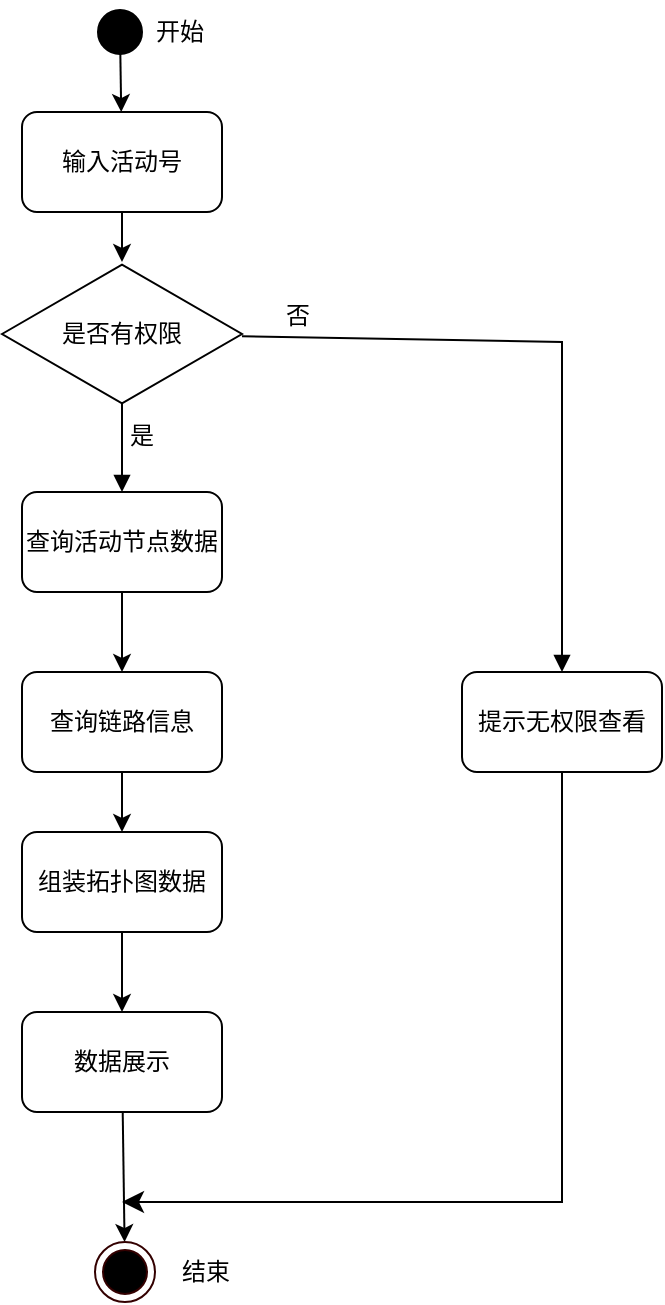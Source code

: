 <mxfile version="21.3.3" type="github">
  <diagram name="第 1 页" id="1V1sE6A911Y9fn_DtB_x">
    <mxGraphModel dx="984" dy="584" grid="1" gridSize="10" guides="1" tooltips="1" connect="1" arrows="1" fold="1" page="1" pageScale="1" pageWidth="827" pageHeight="1169" math="0" shadow="0">
      <root>
        <mxCell id="0" />
        <mxCell id="1" parent="0" />
        <mxCell id="4rBUBjm7q3Io2zrLkCTQ-1" value="输入活动号" style="rounded=1;whiteSpace=wrap;html=1;" vertex="1" parent="1">
          <mxGeometry x="380" y="125" width="100" height="50" as="geometry" />
        </mxCell>
        <mxCell id="4rBUBjm7q3Io2zrLkCTQ-2" value="是否有权限" style="html=1;whiteSpace=wrap;aspect=fixed;shape=isoRectangle;" vertex="1" parent="1">
          <mxGeometry x="370" y="200" width="120" height="72" as="geometry" />
        </mxCell>
        <mxCell id="4rBUBjm7q3Io2zrLkCTQ-3" value="查询活动节点数据" style="rounded=1;whiteSpace=wrap;html=1;" vertex="1" parent="1">
          <mxGeometry x="380" y="315" width="100" height="50" as="geometry" />
        </mxCell>
        <mxCell id="4rBUBjm7q3Io2zrLkCTQ-4" value="查询链路信息" style="rounded=1;whiteSpace=wrap;html=1;" vertex="1" parent="1">
          <mxGeometry x="380" y="405" width="100" height="50" as="geometry" />
        </mxCell>
        <mxCell id="4rBUBjm7q3Io2zrLkCTQ-5" value="组装拓扑图数据" style="rounded=1;whiteSpace=wrap;html=1;" vertex="1" parent="1">
          <mxGeometry x="380" y="485" width="100" height="50" as="geometry" />
        </mxCell>
        <mxCell id="4rBUBjm7q3Io2zrLkCTQ-6" value="数据展示" style="rounded=1;whiteSpace=wrap;html=1;" vertex="1" parent="1">
          <mxGeometry x="380" y="575" width="100" height="50" as="geometry" />
        </mxCell>
        <mxCell id="4rBUBjm7q3Io2zrLkCTQ-7" value="提示无权限查看" style="rounded=1;whiteSpace=wrap;html=1;" vertex="1" parent="1">
          <mxGeometry x="600" y="405" width="100" height="50" as="geometry" />
        </mxCell>
        <mxCell id="4rBUBjm7q3Io2zrLkCTQ-8" value="" style="endArrow=classic;html=1;rounded=0;exitX=0;exitY=0.5;exitDx=0;exitDy=0;" edge="1" parent="1" source="4rBUBjm7q3Io2zrLkCTQ-18" target="4rBUBjm7q3Io2zrLkCTQ-1">
          <mxGeometry width="50" height="50" relative="1" as="geometry">
            <mxPoint x="430" y="100" as="sourcePoint" />
            <mxPoint x="440" y="420" as="targetPoint" />
          </mxGeometry>
        </mxCell>
        <mxCell id="4rBUBjm7q3Io2zrLkCTQ-9" value="" style="endArrow=classic;html=1;rounded=0;" edge="1" parent="1" source="4rBUBjm7q3Io2zrLkCTQ-5" target="4rBUBjm7q3Io2zrLkCTQ-6">
          <mxGeometry width="50" height="50" relative="1" as="geometry">
            <mxPoint x="560" y="540" as="sourcePoint" />
            <mxPoint x="440" y="220" as="targetPoint" />
          </mxGeometry>
        </mxCell>
        <mxCell id="4rBUBjm7q3Io2zrLkCTQ-10" value="" style="endArrow=classic;html=1;rounded=0;" edge="1" parent="1" source="4rBUBjm7q3Io2zrLkCTQ-3" target="4rBUBjm7q3Io2zrLkCTQ-4">
          <mxGeometry width="50" height="50" relative="1" as="geometry">
            <mxPoint x="390" y="370" as="sourcePoint" />
            <mxPoint x="440" y="320" as="targetPoint" />
          </mxGeometry>
        </mxCell>
        <mxCell id="4rBUBjm7q3Io2zrLkCTQ-11" value="" style="endArrow=classic;html=1;rounded=0;" edge="1" parent="1" source="4rBUBjm7q3Io2zrLkCTQ-4" target="4rBUBjm7q3Io2zrLkCTQ-5">
          <mxGeometry width="50" height="50" relative="1" as="geometry">
            <mxPoint x="390" y="370" as="sourcePoint" />
            <mxPoint x="440" y="320" as="targetPoint" />
          </mxGeometry>
        </mxCell>
        <mxCell id="4rBUBjm7q3Io2zrLkCTQ-12" value="" style="html=1;verticalAlign=bottom;endArrow=block;rounded=0;" edge="1" parent="1" target="4rBUBjm7q3Io2zrLkCTQ-3">
          <mxGeometry x="0.022" width="80" relative="1" as="geometry">
            <mxPoint x="430" y="270" as="sourcePoint" />
            <mxPoint x="430" y="260" as="targetPoint" />
            <mxPoint as="offset" />
          </mxGeometry>
        </mxCell>
        <mxCell id="4rBUBjm7q3Io2zrLkCTQ-13" value="" style="html=1;verticalAlign=bottom;endArrow=block;rounded=0;" edge="1" parent="1" source="4rBUBjm7q3Io2zrLkCTQ-2" target="4rBUBjm7q3Io2zrLkCTQ-7">
          <mxGeometry x="0.003" width="80" relative="1" as="geometry">
            <mxPoint x="700" y="230" as="sourcePoint" />
            <mxPoint x="450" y="240" as="targetPoint" />
            <Array as="points">
              <mxPoint x="650" y="240" />
            </Array>
            <mxPoint as="offset" />
          </mxGeometry>
        </mxCell>
        <mxCell id="4rBUBjm7q3Io2zrLkCTQ-14" value="" style="edgeStyle=elbowEdgeStyle;elbow=horizontal;endArrow=classic;html=1;curved=0;rounded=0;endSize=8;startSize=8;exitX=0.5;exitY=1;exitDx=0;exitDy=0;" edge="1" parent="1" source="4rBUBjm7q3Io2zrLkCTQ-7">
          <mxGeometry width="50" height="50" relative="1" as="geometry">
            <mxPoint x="390" y="530" as="sourcePoint" />
            <mxPoint x="430" y="670" as="targetPoint" />
            <Array as="points">
              <mxPoint x="650" y="550" />
            </Array>
          </mxGeometry>
        </mxCell>
        <mxCell id="4rBUBjm7q3Io2zrLkCTQ-15" value="" style="endArrow=classic;html=1;rounded=0;" edge="1" parent="1" source="4rBUBjm7q3Io2zrLkCTQ-6" target="4rBUBjm7q3Io2zrLkCTQ-19">
          <mxGeometry width="50" height="50" relative="1" as="geometry">
            <mxPoint x="390" y="530" as="sourcePoint" />
            <mxPoint x="430" y="660" as="targetPoint" />
          </mxGeometry>
        </mxCell>
        <mxCell id="4rBUBjm7q3Io2zrLkCTQ-16" value="" style="endArrow=classic;html=1;rounded=0;" edge="1" parent="1" source="4rBUBjm7q3Io2zrLkCTQ-1" target="4rBUBjm7q3Io2zrLkCTQ-2">
          <mxGeometry width="50" height="50" relative="1" as="geometry">
            <mxPoint x="390" y="230" as="sourcePoint" />
            <mxPoint x="440" y="180" as="targetPoint" />
          </mxGeometry>
        </mxCell>
        <mxCell id="4rBUBjm7q3Io2zrLkCTQ-17" value="" style="ellipse;shape=startState;fillColor=#000000;strokeColor=#000000;" vertex="1" parent="1">
          <mxGeometry x="414" y="70" width="30" height="30" as="geometry" />
        </mxCell>
        <mxCell id="4rBUBjm7q3Io2zrLkCTQ-18" value="开始" style="text;html=1;strokeColor=none;fillColor=none;align=center;verticalAlign=middle;whiteSpace=wrap;rounded=0;" vertex="1" parent="1">
          <mxGeometry x="429" y="70" width="60" height="30" as="geometry" />
        </mxCell>
        <mxCell id="4rBUBjm7q3Io2zrLkCTQ-19" value="" style="ellipse;shape=endState;fillColor=#000000;strokeColor=#330000;" vertex="1" parent="1">
          <mxGeometry x="416.5" y="690" width="30" height="30" as="geometry" />
        </mxCell>
        <mxCell id="4rBUBjm7q3Io2zrLkCTQ-20" value="结束" style="text;html=1;strokeColor=none;fillColor=none;align=center;verticalAlign=middle;whiteSpace=wrap;rounded=0;" vertex="1" parent="1">
          <mxGeometry x="441.5" y="690" width="60" height="30" as="geometry" />
        </mxCell>
        <mxCell id="4rBUBjm7q3Io2zrLkCTQ-21" value="是" style="text;html=1;strokeColor=none;fillColor=none;align=center;verticalAlign=middle;whiteSpace=wrap;rounded=0;" vertex="1" parent="1">
          <mxGeometry x="410" y="272" width="60" height="30" as="geometry" />
        </mxCell>
        <mxCell id="4rBUBjm7q3Io2zrLkCTQ-23" value="否" style="text;html=1;strokeColor=none;fillColor=none;align=center;verticalAlign=middle;whiteSpace=wrap;rounded=0;" vertex="1" parent="1">
          <mxGeometry x="488" y="212" width="60" height="30" as="geometry" />
        </mxCell>
      </root>
    </mxGraphModel>
  </diagram>
</mxfile>
